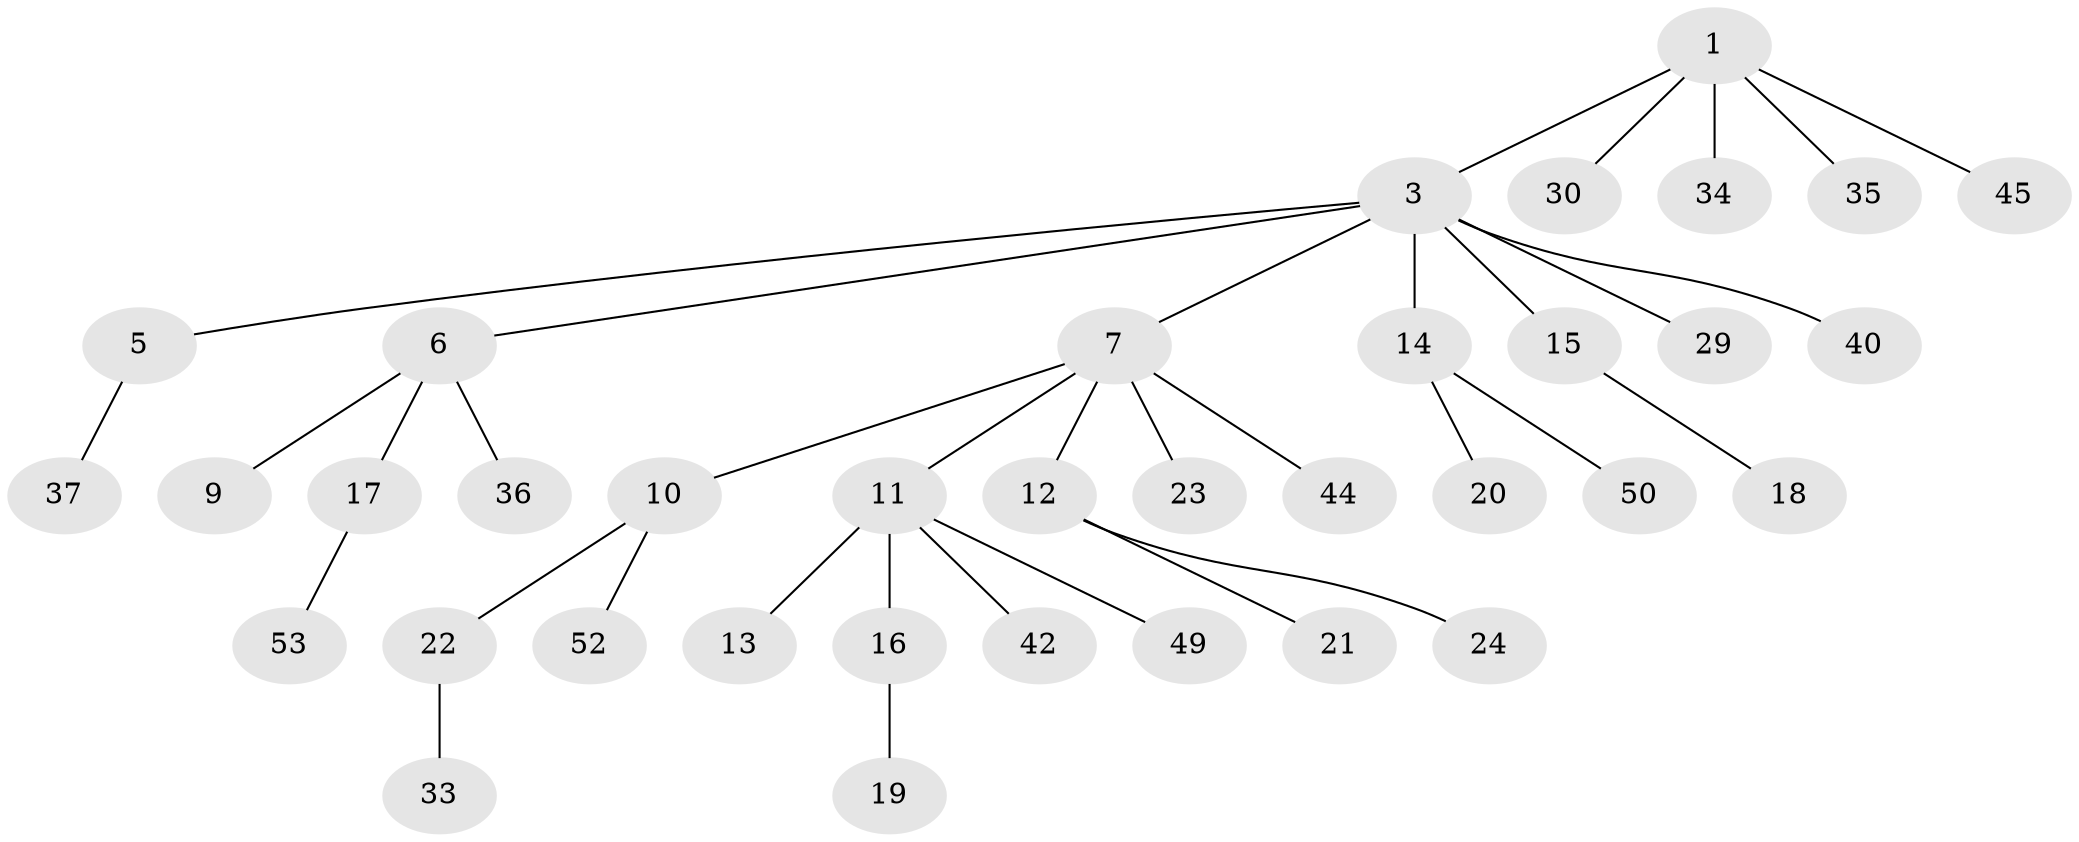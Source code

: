 // original degree distribution, {1: 0.5471698113207547, 6: 0.03773584905660377, 4: 0.09433962264150944, 2: 0.22641509433962265, 7: 0.018867924528301886, 3: 0.07547169811320754}
// Generated by graph-tools (version 1.1) at 2025/42/03/06/25 10:42:02]
// undirected, 36 vertices, 35 edges
graph export_dot {
graph [start="1"]
  node [color=gray90,style=filled];
  1 [super="+2"];
  3 [super="+4"];
  5 [super="+25"];
  6 [super="+8"];
  7 [super="+46"];
  9 [super="+47"];
  10 [super="+38"];
  11 [super="+28"];
  12 [super="+32"];
  13;
  14 [super="+43"];
  15 [super="+41"];
  16;
  17 [super="+26"];
  18 [super="+39"];
  19 [super="+31"];
  20;
  21;
  22 [super="+27"];
  23;
  24;
  29;
  30;
  33;
  34;
  35;
  36 [super="+51"];
  37;
  40;
  42;
  44;
  45 [super="+48"];
  49;
  50;
  52;
  53;
  1 -- 34;
  1 -- 35;
  1 -- 3;
  1 -- 45;
  1 -- 30;
  3 -- 5;
  3 -- 7;
  3 -- 14;
  3 -- 15;
  3 -- 40;
  3 -- 29;
  3 -- 6;
  5 -- 37;
  6 -- 9;
  6 -- 17;
  6 -- 36;
  7 -- 10;
  7 -- 11;
  7 -- 12;
  7 -- 23;
  7 -- 44;
  10 -- 22;
  10 -- 52;
  11 -- 13;
  11 -- 16;
  11 -- 49;
  11 -- 42;
  12 -- 21;
  12 -- 24;
  14 -- 20;
  14 -- 50;
  15 -- 18;
  16 -- 19;
  17 -- 53;
  22 -- 33;
}
